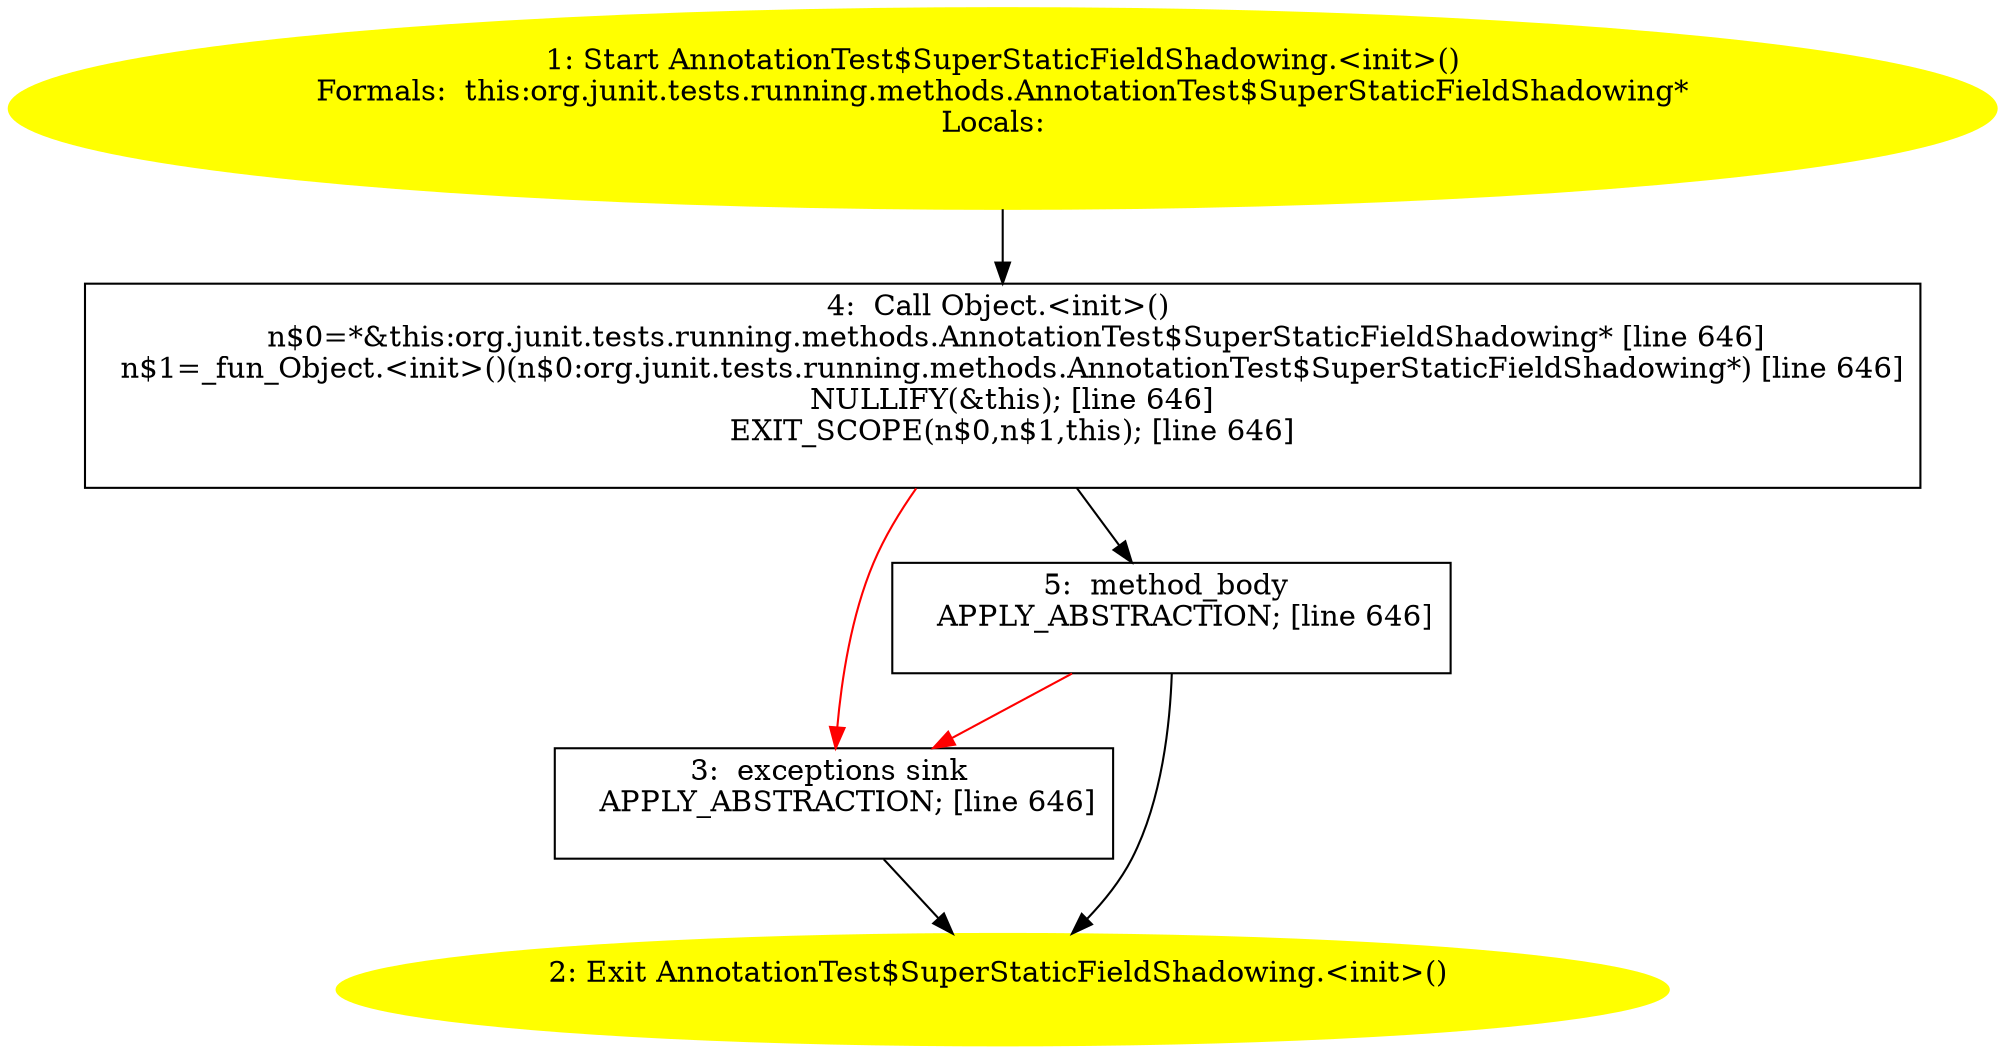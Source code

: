 /* @generated */
digraph cfg {
"org.junit.tests.running.methods.AnnotationTest$SuperStaticFieldShadowing.<init>().bcdbc2c5139ead3fc08fb521d17b7b9c_1" [label="1: Start AnnotationTest$SuperStaticFieldShadowing.<init>()\nFormals:  this:org.junit.tests.running.methods.AnnotationTest$SuperStaticFieldShadowing*\nLocals:  \n  " color=yellow style=filled]
	

	 "org.junit.tests.running.methods.AnnotationTest$SuperStaticFieldShadowing.<init>().bcdbc2c5139ead3fc08fb521d17b7b9c_1" -> "org.junit.tests.running.methods.AnnotationTest$SuperStaticFieldShadowing.<init>().bcdbc2c5139ead3fc08fb521d17b7b9c_4" ;
"org.junit.tests.running.methods.AnnotationTest$SuperStaticFieldShadowing.<init>().bcdbc2c5139ead3fc08fb521d17b7b9c_2" [label="2: Exit AnnotationTest$SuperStaticFieldShadowing.<init>() \n  " color=yellow style=filled]
	

"org.junit.tests.running.methods.AnnotationTest$SuperStaticFieldShadowing.<init>().bcdbc2c5139ead3fc08fb521d17b7b9c_3" [label="3:  exceptions sink \n   APPLY_ABSTRACTION; [line 646]\n " shape="box"]
	

	 "org.junit.tests.running.methods.AnnotationTest$SuperStaticFieldShadowing.<init>().bcdbc2c5139ead3fc08fb521d17b7b9c_3" -> "org.junit.tests.running.methods.AnnotationTest$SuperStaticFieldShadowing.<init>().bcdbc2c5139ead3fc08fb521d17b7b9c_2" ;
"org.junit.tests.running.methods.AnnotationTest$SuperStaticFieldShadowing.<init>().bcdbc2c5139ead3fc08fb521d17b7b9c_4" [label="4:  Call Object.<init>() \n   n$0=*&this:org.junit.tests.running.methods.AnnotationTest$SuperStaticFieldShadowing* [line 646]\n  n$1=_fun_Object.<init>()(n$0:org.junit.tests.running.methods.AnnotationTest$SuperStaticFieldShadowing*) [line 646]\n  NULLIFY(&this); [line 646]\n  EXIT_SCOPE(n$0,n$1,this); [line 646]\n " shape="box"]
	

	 "org.junit.tests.running.methods.AnnotationTest$SuperStaticFieldShadowing.<init>().bcdbc2c5139ead3fc08fb521d17b7b9c_4" -> "org.junit.tests.running.methods.AnnotationTest$SuperStaticFieldShadowing.<init>().bcdbc2c5139ead3fc08fb521d17b7b9c_5" ;
	 "org.junit.tests.running.methods.AnnotationTest$SuperStaticFieldShadowing.<init>().bcdbc2c5139ead3fc08fb521d17b7b9c_4" -> "org.junit.tests.running.methods.AnnotationTest$SuperStaticFieldShadowing.<init>().bcdbc2c5139ead3fc08fb521d17b7b9c_3" [color="red" ];
"org.junit.tests.running.methods.AnnotationTest$SuperStaticFieldShadowing.<init>().bcdbc2c5139ead3fc08fb521d17b7b9c_5" [label="5:  method_body \n   APPLY_ABSTRACTION; [line 646]\n " shape="box"]
	

	 "org.junit.tests.running.methods.AnnotationTest$SuperStaticFieldShadowing.<init>().bcdbc2c5139ead3fc08fb521d17b7b9c_5" -> "org.junit.tests.running.methods.AnnotationTest$SuperStaticFieldShadowing.<init>().bcdbc2c5139ead3fc08fb521d17b7b9c_2" ;
	 "org.junit.tests.running.methods.AnnotationTest$SuperStaticFieldShadowing.<init>().bcdbc2c5139ead3fc08fb521d17b7b9c_5" -> "org.junit.tests.running.methods.AnnotationTest$SuperStaticFieldShadowing.<init>().bcdbc2c5139ead3fc08fb521d17b7b9c_3" [color="red" ];
}

